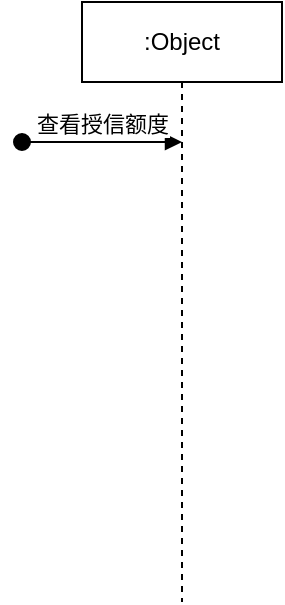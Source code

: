 <mxfile version="21.6.5" type="github">
  <diagram name="第 1 页" id="vBETauBQYmebS7b1uDt1">
    <mxGraphModel dx="1166" dy="775" grid="1" gridSize="10" guides="1" tooltips="1" connect="1" arrows="1" fold="1" page="1" pageScale="1" pageWidth="827" pageHeight="1169" math="0" shadow="0">
      <root>
        <mxCell id="0" />
        <mxCell id="1" parent="0" />
        <mxCell id="HpE8-X_KNK3gO_szTWnX-1" value=":Object" style="shape=umlLifeline;perimeter=lifelinePerimeter;whiteSpace=wrap;html=1;container=1;dropTarget=0;collapsible=0;recursiveResize=0;outlineConnect=0;portConstraint=eastwest;newEdgeStyle={&quot;edgeStyle&quot;:&quot;elbowEdgeStyle&quot;,&quot;elbow&quot;:&quot;vertical&quot;,&quot;curved&quot;:0,&quot;rounded&quot;:0};" vertex="1" parent="1">
          <mxGeometry x="60" y="80" width="100" height="300" as="geometry" />
        </mxCell>
        <mxCell id="HpE8-X_KNK3gO_szTWnX-2" value="查看授信额度" style="html=1;verticalAlign=bottom;startArrow=oval;startFill=1;endArrow=block;startSize=8;edgeStyle=elbowEdgeStyle;elbow=vertical;curved=0;rounded=0;" edge="1" parent="1">
          <mxGeometry width="60" relative="1" as="geometry">
            <mxPoint x="30" y="150" as="sourcePoint" />
            <mxPoint x="110" y="150" as="targetPoint" />
            <mxPoint as="offset" />
          </mxGeometry>
        </mxCell>
      </root>
    </mxGraphModel>
  </diagram>
</mxfile>
